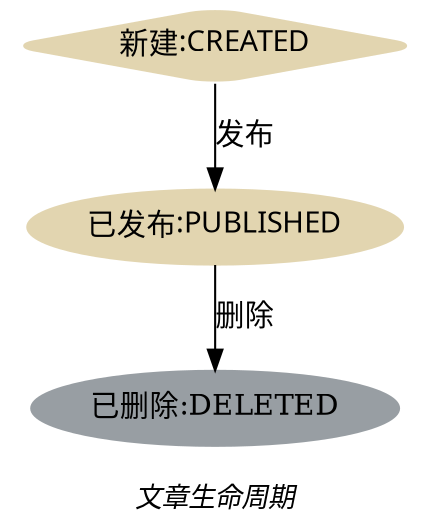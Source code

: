 digraph 文章状态 {
  graph [fontname="Helvetica-Oblique", fontsize=13, label="\n文章生命周期"];
  node [color="#989ea3", style=filled] deleted;
  node [color="#e2d5b0", style=filled, fontname="Helvetica-Outline"];

  created[label="新建:CREATED", shape=diamond, style = "rounded,filled"];
  published[label="已发布:PUBLISHED"];
  deleted[label="已删除:DELETED"];

  created->published[label="发布"]
  published->deleted[label="删除"]
}

